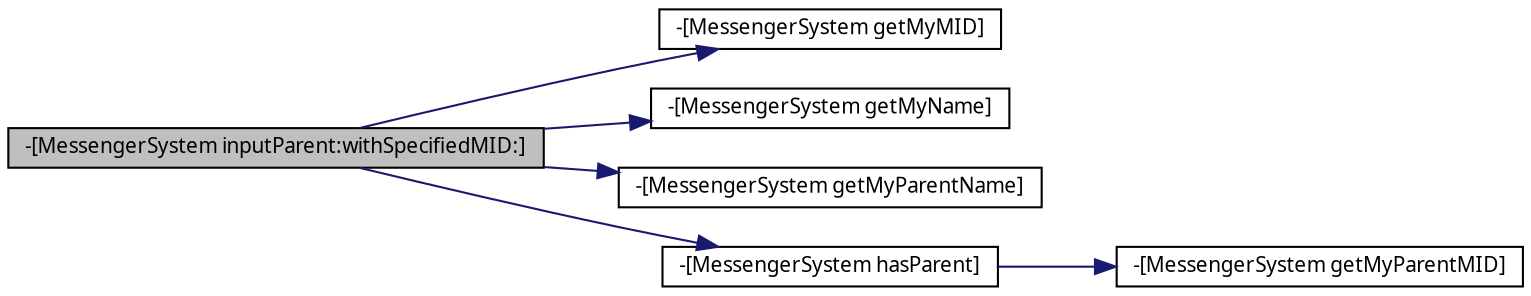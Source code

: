 digraph G
{
  edge [fontname="FreeSans.ttf",fontsize="10",labelfontname="FreeSans.ttf",labelfontsize="10"];
  node [fontname="FreeSans.ttf",fontsize="10",shape=record];
  rankdir=LR;
  Node1 [label="-[MessengerSystem inputParent:withSpecifiedMID:]",height=0.2,width=0.4,color="black", fillcolor="grey75", style="filled" fontcolor="black"];
  Node1 -> Node2 [color="midnightblue",fontsize="10",style="solid"];
  Node2 [label="-[MessengerSystem getMyMID]",height=0.2,width=0.4,color="black", fillcolor="white", style="filled",URL="$dc/dc9/interface_messenger_system.html#a53fb306c1c478aafd66a039cf08e9f53"];
  Node1 -> Node3 [color="midnightblue",fontsize="10",style="solid"];
  Node3 [label="-[MessengerSystem getMyName]",height=0.2,width=0.4,color="black", fillcolor="white", style="filled",URL="$dc/dc9/interface_messenger_system.html#a8d6c34458dcb7c44337b68b2c47c9050"];
  Node1 -> Node4 [color="midnightblue",fontsize="10",style="solid"];
  Node4 [label="-[MessengerSystem getMyParentName]",height=0.2,width=0.4,color="black", fillcolor="white", style="filled",URL="$dc/dc9/interface_messenger_system.html#a8480affbc74b87d15b301d5b32681a70"];
  Node1 -> Node5 [color="midnightblue",fontsize="10",style="solid"];
  Node5 [label="-[MessengerSystem hasParent]",height=0.2,width=0.4,color="black", fillcolor="white", style="filled",URL="$dc/dc9/interface_messenger_system.html#a4ab801cff2356929a18a551b3537f435"];
  Node5 -> Node6 [color="midnightblue",fontsize="10",style="solid"];
  Node6 [label="-[MessengerSystem getMyParentMID]",height=0.2,width=0.4,color="black", fillcolor="white", style="filled",URL="$dc/dc9/interface_messenger_system.html#a59c153b480be68325af6a66f18cecd0b"];
}
